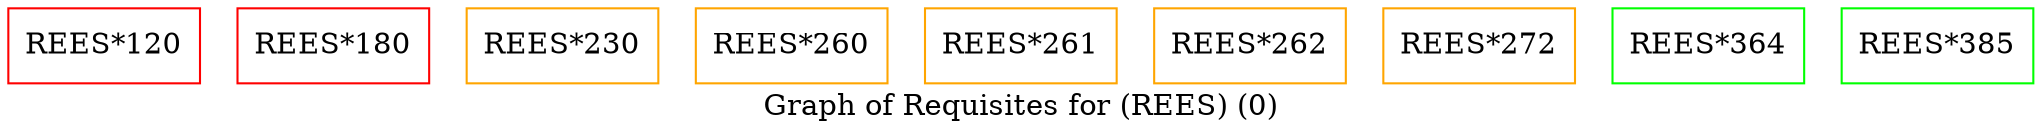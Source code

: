 strict digraph "" {
	graph [bb="0,0,972,59",
		label="Graph of Requisites for (REES) (0)",
		lheight=0.21,
		lp="486,11.5",
		lwidth=3.43
	];
	node [label="\N"];
	"REES*120"	[color=red,
		height=0.5,
		pos="46,41",
		shape=box,
		width=1.2778];
	"REES*180"	[color=red,
		height=0.5,
		pos="156,41",
		shape=box,
		width=1.2778];
	"REES*230"	[color=orange,
		height=0.5,
		pos="266,41",
		shape=box,
		width=1.2778];
	"REES*260"	[color=orange,
		height=0.5,
		pos="376,41",
		shape=box,
		width=1.2778];
	"REES*261"	[color=orange,
		height=0.5,
		pos="486,41",
		shape=box,
		width=1.2778];
	"REES*262"	[color=orange,
		height=0.5,
		pos="596,41",
		shape=box,
		width=1.2778];
	"REES*272"	[color=orange,
		height=0.5,
		pos="706,41",
		shape=box,
		width=1.2778];
	"REES*364"	[color=green,
		height=0.5,
		pos="816,41",
		shape=box,
		width=1.2778];
	"REES*385"	[color=green,
		height=0.5,
		pos="926,41",
		shape=box,
		width=1.2778];
}
